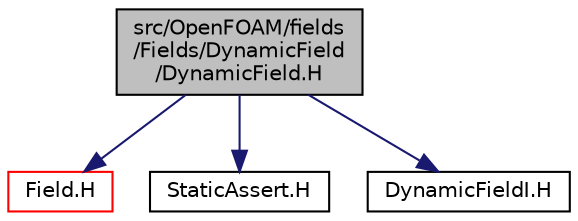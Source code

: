 digraph "src/OpenFOAM/fields/Fields/DynamicField/DynamicField.H"
{
  bgcolor="transparent";
  edge [fontname="Helvetica",fontsize="10",labelfontname="Helvetica",labelfontsize="10"];
  node [fontname="Helvetica",fontsize="10",shape=record];
  Node1 [label="src/OpenFOAM/fields\l/Fields/DynamicField\l/DynamicField.H",height=0.2,width=0.4,color="black", fillcolor="grey75", style="filled", fontcolor="black"];
  Node1 -> Node2 [color="midnightblue",fontsize="10",style="solid",fontname="Helvetica"];
  Node2 [label="Field.H",height=0.2,width=0.4,color="red",URL="$a07891.html"];
  Node1 -> Node3 [color="midnightblue",fontsize="10",style="solid",fontname="Helvetica"];
  Node3 [label="StaticAssert.H",height=0.2,width=0.4,color="black",URL="$a07678.html"];
  Node1 -> Node4 [color="midnightblue",fontsize="10",style="solid",fontname="Helvetica"];
  Node4 [label="DynamicFieldI.H",height=0.2,width=0.4,color="black",URL="$a07888.html"];
}
